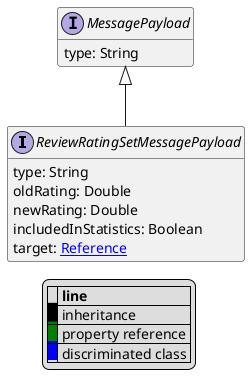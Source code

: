 @startuml

hide empty fields
hide empty methods
legend
|= |= line |
|<back:black>   </back>| inheritance |
|<back:green>   </back>| property reference |
|<back:blue>   </back>| discriminated class |
endlegend
interface ReviewRatingSetMessagePayload [[ReviewRatingSetMessagePayload.svg]] extends MessagePayload {
    type: String
    oldRating: Double
    newRating: Double
    includedInStatistics: Boolean
    target: [[Reference.svg Reference]]
}
interface MessagePayload [[MessagePayload.svg]]  {
    type: String
}





@enduml
